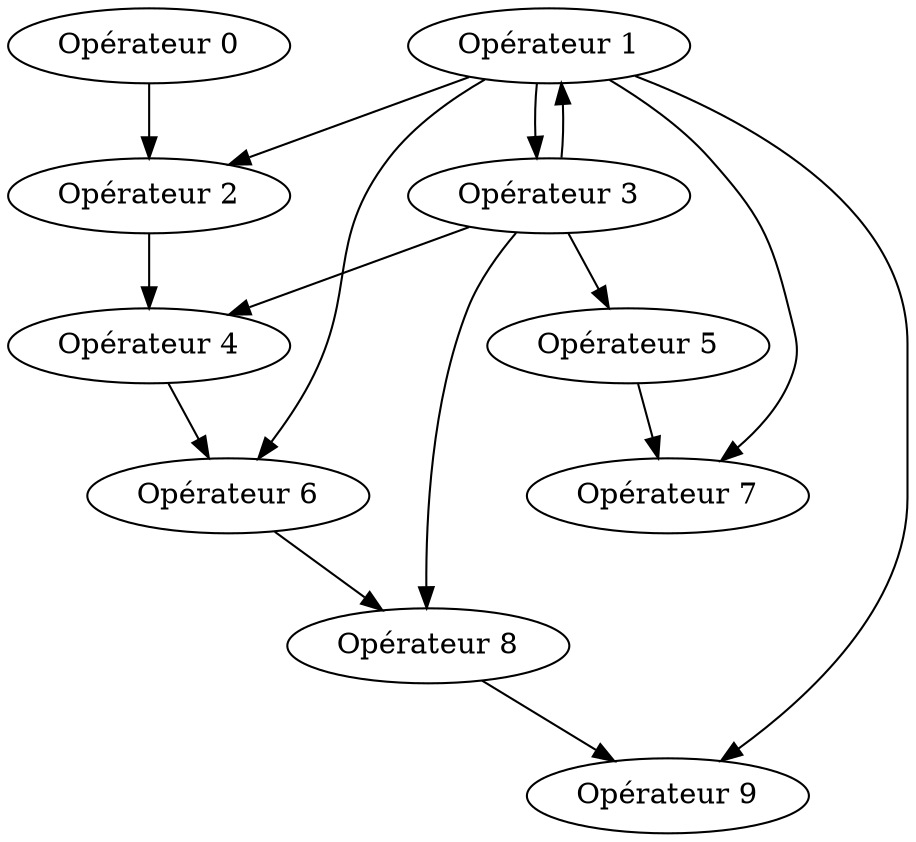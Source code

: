 digraph D { 
"Opérateur 0"->"Opérateur 2";
"Opérateur 1"->"Opérateur 2";
"Opérateur 1"->"Opérateur 3";
"Opérateur 1"->"Opérateur 6";
"Opérateur 1"->"Opérateur 7";
"Opérateur 1"->"Opérateur 9";
"Opérateur 2"->"Opérateur 4";
"Opérateur 3"->"Opérateur 1";
"Opérateur 3"->"Opérateur 4";
"Opérateur 3"->"Opérateur 5";
"Opérateur 3"->"Opérateur 8";
"Opérateur 4"->"Opérateur 6";
"Opérateur 5"->"Opérateur 7";
"Opérateur 6"->"Opérateur 8";
"Opérateur 8"->"Opérateur 9";
}
